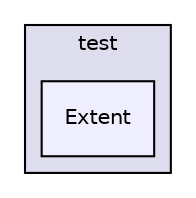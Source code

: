 digraph "quetzal/modules/geography/test/Extent" {
  compound=true
  node [ fontsize="10", fontname="Helvetica"];
  edge [ labelfontsize="10", labelfontname="Helvetica"];
  subgraph clusterdir_c70a5f0b12f0bb74510ddcc8fbae5dd6 {
    graph [ bgcolor="#ddddee", pencolor="black", label="test" fontname="Helvetica", fontsize="10", URL="dir_c70a5f0b12f0bb74510ddcc8fbae5dd6.html"]
  dir_ee5579b66eca3bdc41c077c721dfec06 [shape=box, label="Extent", style="filled", fillcolor="#eeeeff", pencolor="black", URL="dir_ee5579b66eca3bdc41c077c721dfec06.html"];
  }
}
